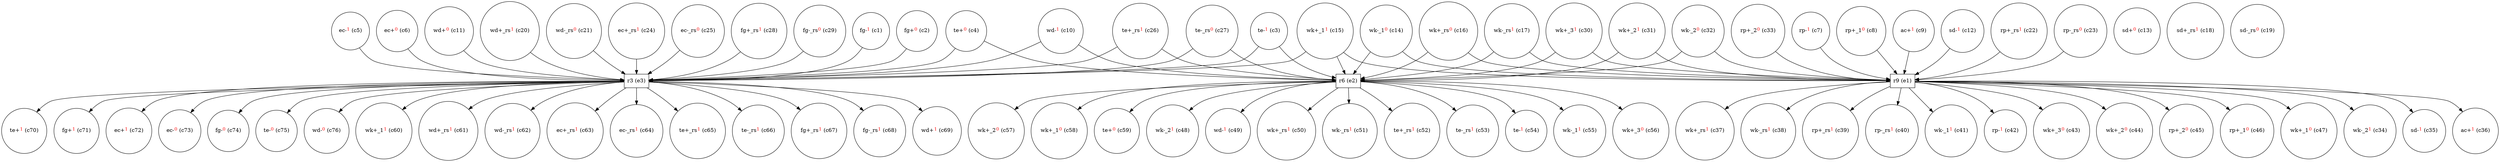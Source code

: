 digraph test {
  c1 -> e3;
  c2 -> e3;
  c3 -> e2;
  c3 -> e3;
  c4 -> e2;
  c4 -> e3;
  c5 -> e3;
  c6 -> e3;
  c7 -> e1;
  c8 -> e1;
  c9 -> e1;
  c10 -> e2;
  c10 -> e3;
  c11 -> e3;
  c12 -> e1;
  c14 -> e1;
  c14 -> e2;
  c15 -> e1;
  c15 -> e2;
  c15 -> e3;
  c16 -> e1;
  c16 -> e2;
  c17 -> e1;
  c17 -> e2;
  c20 -> e3;
  c21 -> e3;
  c22 -> e1;
  c23 -> e1;
  c24 -> e3;
  c25 -> e3;
  c26 -> e2;
  c26 -> e3;
  c27 -> e2;
  c27 -> e3;
  c28 -> e3;
  c29 -> e3;
  c30 -> e1;
  c30 -> e2;
  c31 -> e1;
  c31 -> e2;
  c32 -> e1;
  c32 -> e2;
  c33 -> e1;
  e1 -> c34;
  e1 -> c35;
  e1 -> c36;
  e1 -> c37;
  e1 -> c38;
  e1 -> c39;
  e1 -> c40;
  e1 -> c41;
  e1 -> c42;
  e1 -> c43;
  e1 -> c44;
  e1 -> c45;
  e1 -> c46;
  e1 -> c47;
  e2 -> c48;
  e2 -> c49;
  e2 -> c50;
  e2 -> c51;
  e2 -> c52;
  e2 -> c53;
  e2 -> c54;
  e2 -> c55;
  e2 -> c56;
  e2 -> c57;
  e2 -> c58;
  e2 -> c59;
  e3 -> c60;
  e3 -> c61;
  e3 -> c62;
  e3 -> c63;
  e3 -> c64;
  e3 -> c65;
  e3 -> c66;
  e3 -> c67;
  e3 -> c68;
  e3 -> c69;
  e3 -> c70;
  e3 -> c71;
  e3 -> c72;
  e3 -> c73;
  e3 -> c74;
  e3 -> c75;
  e3 -> c76;
  c1 [label= <fg-<FONT COLOR="red"><SUP>1</SUP></FONT>&nbsp;(c1)> shape=circle];
  c2 [label= <fg+<FONT COLOR="red"><SUP>0</SUP></FONT>&nbsp;(c2)> shape=circle];
  c3 [label= <te-<FONT COLOR="red"><SUP>1</SUP></FONT>&nbsp;(c3)> shape=circle];
  c4 [label= <te+<FONT COLOR="red"><SUP>0</SUP></FONT>&nbsp;(c4)> shape=circle];
  c5 [label= <ec-<FONT COLOR="red"><SUP>1</SUP></FONT>&nbsp;(c5)> shape=circle];
  c6 [label= <ec+<FONT COLOR="red"><SUP>0</SUP></FONT>&nbsp;(c6)> shape=circle];
  c7 [label= <rp-<FONT COLOR="red"><SUP>1</SUP></FONT>&nbsp;(c7)> shape=circle];
  c8 [label= <rp+_1<FONT COLOR="red"><SUP>0</SUP></FONT>&nbsp;(c8)> shape=circle];
  c9 [label= <ac+<FONT COLOR="red"><SUP>1</SUP></FONT>&nbsp;(c9)> shape=circle];
  c10 [label= <wd-<FONT COLOR="red"><SUP>1</SUP></FONT>&nbsp;(c10)> shape=circle];
  c11 [label= <wd+<FONT COLOR="red"><SUP>0</SUP></FONT>&nbsp;(c11)> shape=circle];
  c12 [label= <sd-<FONT COLOR="red"><SUP>1</SUP></FONT>&nbsp;(c12)> shape=circle];
  c13 [label= <sd+<FONT COLOR="red"><SUP>0</SUP></FONT>&nbsp;(c13)> shape=circle];
  c14 [label= <wk-_1<FONT COLOR="red"><SUP>0</SUP></FONT>&nbsp;(c14)> shape=circle];
  c15 [label= <wk+_1<FONT COLOR="red"><SUP>1</SUP></FONT>&nbsp;(c15)> shape=circle];
  c16 [label= <wk+_rs<FONT COLOR="red"><SUP>0</SUP></FONT>&nbsp;(c16)> shape=circle];
  c17 [label= <wk-_rs<FONT COLOR="red"><SUP>1</SUP></FONT>&nbsp;(c17)> shape=circle];
  c18 [label= <sd+_rs<FONT COLOR="red"><SUP>1</SUP></FONT>&nbsp;(c18)> shape=circle];
  c19 [label= <sd-_rs<FONT COLOR="red"><SUP>0</SUP></FONT>&nbsp;(c19)> shape=circle];
  c20 [label= <wd+_rs<FONT COLOR="red"><SUP>1</SUP></FONT>&nbsp;(c20)> shape=circle];
  c21 [label= <wd-_rs<FONT COLOR="red"><SUP>0</SUP></FONT>&nbsp;(c21)> shape=circle];
  c22 [label= <rp+_rs<FONT COLOR="red"><SUP>1</SUP></FONT>&nbsp;(c22)> shape=circle];
  c23 [label= <rp-_rs<FONT COLOR="red"><SUP>0</SUP></FONT>&nbsp;(c23)> shape=circle];
  c24 [label= <ec+_rs<FONT COLOR="red"><SUP>1</SUP></FONT>&nbsp;(c24)> shape=circle];
  c25 [label= <ec-_rs<FONT COLOR="red"><SUP>0</SUP></FONT>&nbsp;(c25)> shape=circle];
  c26 [label= <te+_rs<FONT COLOR="red"><SUP>1</SUP></FONT>&nbsp;(c26)> shape=circle];
  c27 [label= <te-_rs<FONT COLOR="red"><SUP>0</SUP></FONT>&nbsp;(c27)> shape=circle];
  c28 [label= <fg+_rs<FONT COLOR="red"><SUP>1</SUP></FONT>&nbsp;(c28)> shape=circle];
  c29 [label= <fg-_rs<FONT COLOR="red"><SUP>0</SUP></FONT>&nbsp;(c29)> shape=circle];
  c30 [label= <wk+_3<FONT COLOR="red"><SUP>1</SUP></FONT>&nbsp;(c30)> shape=circle];
  c31 [label= <wk+_2<FONT COLOR="red"><SUP>1</SUP></FONT>&nbsp;(c31)> shape=circle];
  c32 [label= <wk-_2<FONT COLOR="red"><SUP>0</SUP></FONT>&nbsp;(c32)> shape=circle];
  c33 [label= <rp+_2<FONT COLOR="red"><SUP>0</SUP></FONT>&nbsp;(c33)> shape=circle];
  c34 [label= <wk-_2<FONT COLOR="red"><SUP>1</SUP></FONT>&nbsp;(c34)> shape=circle];
  c35 [label= <sd-<FONT COLOR="red"><SUP>1</SUP></FONT>&nbsp;(c35)> shape=circle];
  c36 [label= <ac+<FONT COLOR="red"><SUP>1</SUP></FONT>&nbsp;(c36)> shape=circle];
  c37 [label= <wk+_rs<FONT COLOR="red"><SUP>1</SUP></FONT>&nbsp;(c37)> shape=circle];
  c38 [label= <wk-_rs<FONT COLOR="red"><SUP>1</SUP></FONT>&nbsp;(c38)> shape=circle];
  c39 [label= <rp+_rs<FONT COLOR="red"><SUP>1</SUP></FONT>&nbsp;(c39)> shape=circle];
  c40 [label= <rp-_rs<FONT COLOR="red"><SUP>1</SUP></FONT>&nbsp;(c40)> shape=circle];
  c41 [label= <wk-_1<FONT COLOR="red"><SUP>1</SUP></FONT>&nbsp;(c41)> shape=circle];
  c42 [label= <rp-<FONT COLOR="red"><SUP>1</SUP></FONT>&nbsp;(c42)> shape=circle];
  c43 [label= <wk+_3<FONT COLOR="red"><SUP>0</SUP></FONT>&nbsp;(c43)> shape=circle];
  c44 [label= <wk+_2<FONT COLOR="red"><SUP>0</SUP></FONT>&nbsp;(c44)> shape=circle];
  c45 [label= <rp+_2<FONT COLOR="red"><SUP>0</SUP></FONT>&nbsp;(c45)> shape=circle];
  c46 [label= <rp+_1<FONT COLOR="red"><SUP>0</SUP></FONT>&nbsp;(c46)> shape=circle];
  c47 [label= <wk+_1<FONT COLOR="red"><SUP>0</SUP></FONT>&nbsp;(c47)> shape=circle];
  c48 [label= <wk-_2<FONT COLOR="red"><SUP>1</SUP></FONT>&nbsp;(c48)> shape=circle];
  c49 [label= <wd-<FONT COLOR="red"><SUP>1</SUP></FONT>&nbsp;(c49)> shape=circle];
  c50 [label= <wk+_rs<FONT COLOR="red"><SUP>1</SUP></FONT>&nbsp;(c50)> shape=circle];
  c51 [label= <wk-_rs<FONT COLOR="red"><SUP>1</SUP></FONT>&nbsp;(c51)> shape=circle];
  c52 [label= <te+_rs<FONT COLOR="red"><SUP>1</SUP></FONT>&nbsp;(c52)> shape=circle];
  c53 [label= <te-_rs<FONT COLOR="red"><SUP>1</SUP></FONT>&nbsp;(c53)> shape=circle];
  c54 [label= <te-<FONT COLOR="red"><SUP>1</SUP></FONT>&nbsp;(c54)> shape=circle];
  c55 [label= <wk-_1<FONT COLOR="red"><SUP>1</SUP></FONT>&nbsp;(c55)> shape=circle];
  c56 [label= <wk+_3<FONT COLOR="red"><SUP>0</SUP></FONT>&nbsp;(c56)> shape=circle];
  c57 [label= <wk+_2<FONT COLOR="red"><SUP>0</SUP></FONT>&nbsp;(c57)> shape=circle];
  c58 [label= <wk+_1<FONT COLOR="red"><SUP>0</SUP></FONT>&nbsp;(c58)> shape=circle];
  c59 [label= <te+<FONT COLOR="red"><SUP>0</SUP></FONT>&nbsp;(c59)> shape=circle];
  c60 [label= <wk+_1<FONT COLOR="red"><SUP>1</SUP></FONT>&nbsp;(c60)> shape=circle];
  c61 [label= <wd+_rs<FONT COLOR="red"><SUP>1</SUP></FONT>&nbsp;(c61)> shape=circle];
  c62 [label= <wd-_rs<FONT COLOR="red"><SUP>1</SUP></FONT>&nbsp;(c62)> shape=circle];
  c63 [label= <ec+_rs<FONT COLOR="red"><SUP>1</SUP></FONT>&nbsp;(c63)> shape=circle];
  c64 [label= <ec-_rs<FONT COLOR="red"><SUP>1</SUP></FONT>&nbsp;(c64)> shape=circle];
  c65 [label= <te+_rs<FONT COLOR="red"><SUP>1</SUP></FONT>&nbsp;(c65)> shape=circle];
  c66 [label= <te-_rs<FONT COLOR="red"><SUP>1</SUP></FONT>&nbsp;(c66)> shape=circle];
  c67 [label= <fg+_rs<FONT COLOR="red"><SUP>1</SUP></FONT>&nbsp;(c67)> shape=circle];
  c68 [label= <fg-_rs<FONT COLOR="red"><SUP>1</SUP></FONT>&nbsp;(c68)> shape=circle];
  c69 [label= <wd+<FONT COLOR="red"><SUP>1</SUP></FONT>&nbsp;(c69)> shape=circle];
  c70 [label= <te+<FONT COLOR="red"><SUP>1</SUP></FONT>&nbsp;(c70)> shape=circle];
  c71 [label= <fg+<FONT COLOR="red"><SUP>1</SUP></FONT>&nbsp;(c71)> shape=circle];
  c72 [label= <ec+<FONT COLOR="red"><SUP>1</SUP></FONT>&nbsp;(c72)> shape=circle];
  c73 [label= <ec-<FONT COLOR="red"><SUP>0</SUP></FONT>&nbsp;(c73)> shape=circle];
  c74 [label= <fg-<FONT COLOR="red"><SUP>0</SUP></FONT>&nbsp;(c74)> shape=circle];
  c75 [label= <te-<FONT COLOR="red"><SUP>0</SUP></FONT>&nbsp;(c75)> shape=circle];
  c76 [label= <wd-<FONT COLOR="red"><SUP>0</SUP></FONT>&nbsp;(c76)> shape=circle];
  e1 [label="r9 (e1)" shape=box];
  e2 [label="r6 (e2)" shape=box];
  e3 [label="r3 (e3)" shape=box];
}
